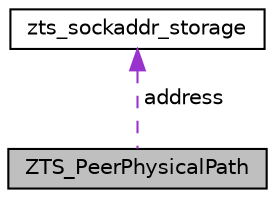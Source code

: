 digraph "ZTS_PeerPhysicalPath"
{
 // LATEX_PDF_SIZE
  edge [fontname="Helvetica",fontsize="10",labelfontname="Helvetica",labelfontsize="10"];
  node [fontname="Helvetica",fontsize="10",shape=record];
  Node1 [label="ZTS_PeerPhysicalPath",height=0.2,width=0.4,color="black", fillcolor="grey75", style="filled", fontcolor="black",tooltip=" "];
  Node2 -> Node1 [dir="back",color="darkorchid3",fontsize="10",style="dashed",label=" address" ,fontname="Helvetica"];
  Node2 [label="zts_sockaddr_storage",height=0.2,width=0.4,color="black", fillcolor="white", style="filled",URL="$structzts__sockaddr__storage.html",tooltip=" "];
}
